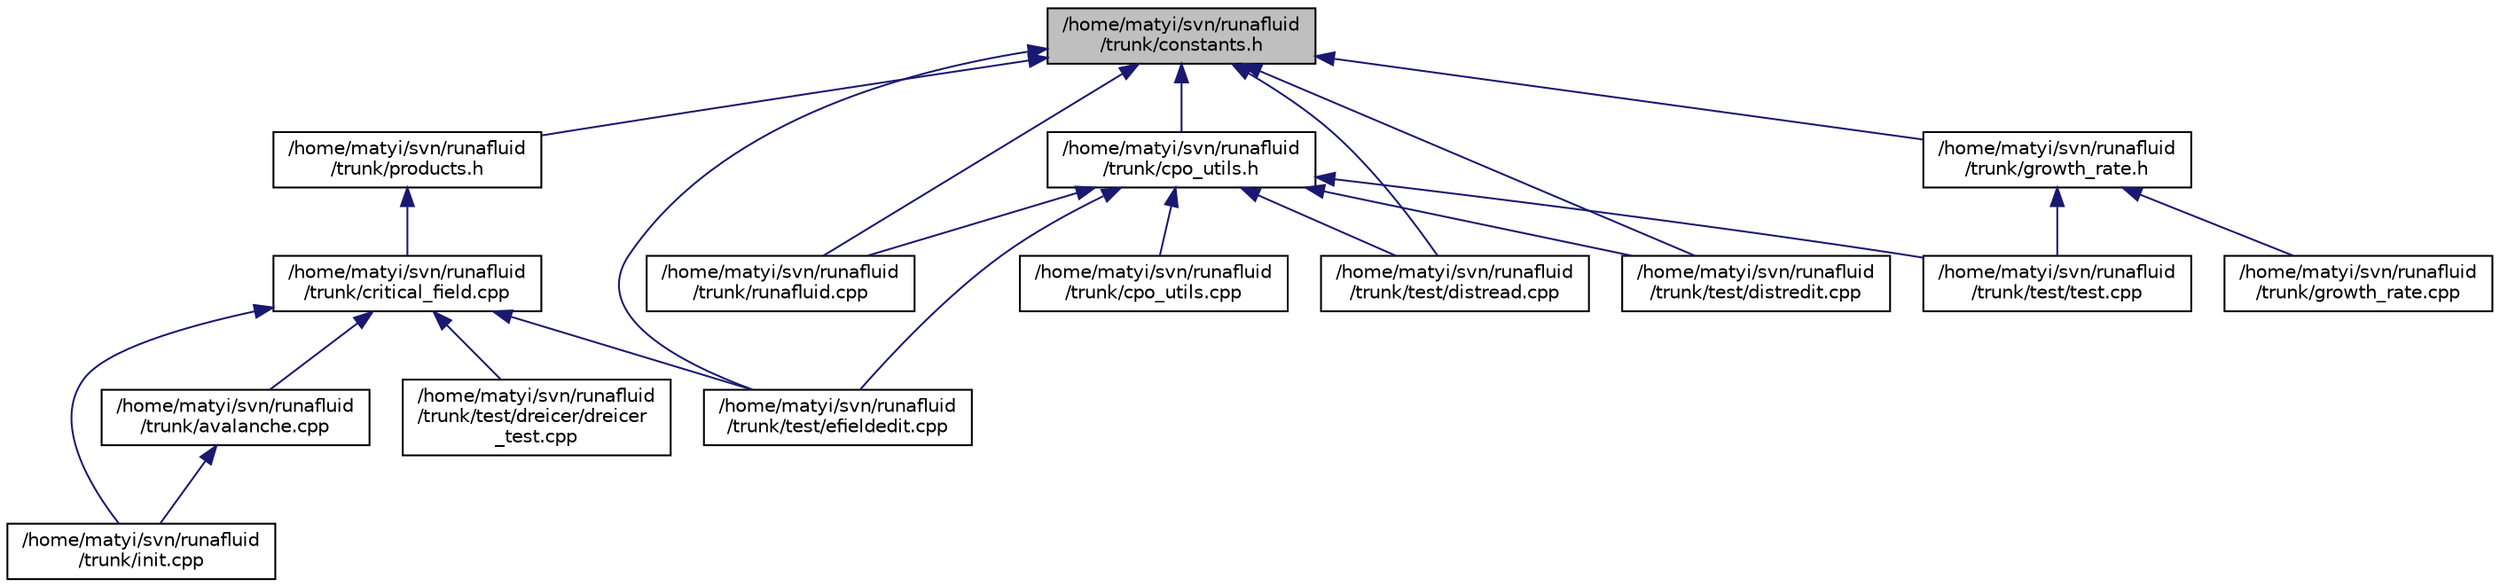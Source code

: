 digraph "/home/matyi/svn/runafluid/trunk/constants.h"
{
  edge [fontname="Helvetica",fontsize="10",labelfontname="Helvetica",labelfontsize="10"];
  node [fontname="Helvetica",fontsize="10",shape=record];
  Node1 [label="/home/matyi/svn/runafluid\l/trunk/constants.h",height=0.2,width=0.4,color="black", fillcolor="grey75", style="filled", fontcolor="black"];
  Node1 -> Node2 [dir="back",color="midnightblue",fontsize="10",style="solid",fontname="Helvetica"];
  Node2 [label="/home/matyi/svn/runafluid\l/trunk/products.h",height=0.2,width=0.4,color="black", fillcolor="white", style="filled",URL="$products_8h.html"];
  Node2 -> Node3 [dir="back",color="midnightblue",fontsize="10",style="solid",fontname="Helvetica"];
  Node3 [label="/home/matyi/svn/runafluid\l/trunk/critical_field.cpp",height=0.2,width=0.4,color="black", fillcolor="white", style="filled",URL="$critical__field_8cpp.html"];
  Node3 -> Node4 [dir="back",color="midnightblue",fontsize="10",style="solid",fontname="Helvetica"];
  Node4 [label="/home/matyi/svn/runafluid\l/trunk/avalanche.cpp",height=0.2,width=0.4,color="black", fillcolor="white", style="filled",URL="$avalanche_8cpp.html"];
  Node4 -> Node5 [dir="back",color="midnightblue",fontsize="10",style="solid",fontname="Helvetica"];
  Node5 [label="/home/matyi/svn/runafluid\l/trunk/init.cpp",height=0.2,width=0.4,color="black", fillcolor="white", style="filled",URL="$init_8cpp.html"];
  Node3 -> Node5 [dir="back",color="midnightblue",fontsize="10",style="solid",fontname="Helvetica"];
  Node3 -> Node6 [dir="back",color="midnightblue",fontsize="10",style="solid",fontname="Helvetica"];
  Node6 [label="/home/matyi/svn/runafluid\l/trunk/test/dreicer/dreicer\l_test.cpp",height=0.2,width=0.4,color="black", fillcolor="white", style="filled",URL="$dreicer__test_8cpp.html"];
  Node3 -> Node7 [dir="back",color="midnightblue",fontsize="10",style="solid",fontname="Helvetica"];
  Node7 [label="/home/matyi/svn/runafluid\l/trunk/test/efieldedit.cpp",height=0.2,width=0.4,color="black", fillcolor="white", style="filled",URL="$efieldedit_8cpp.html"];
  Node1 -> Node8 [dir="back",color="midnightblue",fontsize="10",style="solid",fontname="Helvetica"];
  Node8 [label="/home/matyi/svn/runafluid\l/trunk/cpo_utils.h",height=0.2,width=0.4,color="black", fillcolor="white", style="filled",URL="$cpo__utils_8h.html"];
  Node8 -> Node9 [dir="back",color="midnightblue",fontsize="10",style="solid",fontname="Helvetica"];
  Node9 [label="/home/matyi/svn/runafluid\l/trunk/cpo_utils.cpp",height=0.2,width=0.4,color="black", fillcolor="white", style="filled",URL="$cpo__utils_8cpp.html"];
  Node8 -> Node10 [dir="back",color="midnightblue",fontsize="10",style="solid",fontname="Helvetica"];
  Node10 [label="/home/matyi/svn/runafluid\l/trunk/runafluid.cpp",height=0.2,width=0.4,color="black", fillcolor="white", style="filled",URL="$runafluid_8cpp.html"];
  Node8 -> Node11 [dir="back",color="midnightblue",fontsize="10",style="solid",fontname="Helvetica"];
  Node11 [label="/home/matyi/svn/runafluid\l/trunk/test/distread.cpp",height=0.2,width=0.4,color="black", fillcolor="white", style="filled",URL="$distread_8cpp.html"];
  Node8 -> Node12 [dir="back",color="midnightblue",fontsize="10",style="solid",fontname="Helvetica"];
  Node12 [label="/home/matyi/svn/runafluid\l/trunk/test/distredit.cpp",height=0.2,width=0.4,color="black", fillcolor="white", style="filled",URL="$distredit_8cpp.html"];
  Node8 -> Node7 [dir="back",color="midnightblue",fontsize="10",style="solid",fontname="Helvetica"];
  Node8 -> Node13 [dir="back",color="midnightblue",fontsize="10",style="solid",fontname="Helvetica"];
  Node13 [label="/home/matyi/svn/runafluid\l/trunk/test/test.cpp",height=0.2,width=0.4,color="black", fillcolor="white", style="filled",URL="$test_8cpp.html"];
  Node1 -> Node14 [dir="back",color="midnightblue",fontsize="10",style="solid",fontname="Helvetica"];
  Node14 [label="/home/matyi/svn/runafluid\l/trunk/growth_rate.h",height=0.2,width=0.4,color="black", fillcolor="white", style="filled",URL="$growth__rate_8h.html"];
  Node14 -> Node15 [dir="back",color="midnightblue",fontsize="10",style="solid",fontname="Helvetica"];
  Node15 [label="/home/matyi/svn/runafluid\l/trunk/growth_rate.cpp",height=0.2,width=0.4,color="black", fillcolor="white", style="filled",URL="$growth__rate_8cpp.html"];
  Node14 -> Node13 [dir="back",color="midnightblue",fontsize="10",style="solid",fontname="Helvetica"];
  Node1 -> Node10 [dir="back",color="midnightblue",fontsize="10",style="solid",fontname="Helvetica"];
  Node1 -> Node11 [dir="back",color="midnightblue",fontsize="10",style="solid",fontname="Helvetica"];
  Node1 -> Node12 [dir="back",color="midnightblue",fontsize="10",style="solid",fontname="Helvetica"];
  Node1 -> Node7 [dir="back",color="midnightblue",fontsize="10",style="solid",fontname="Helvetica"];
}
